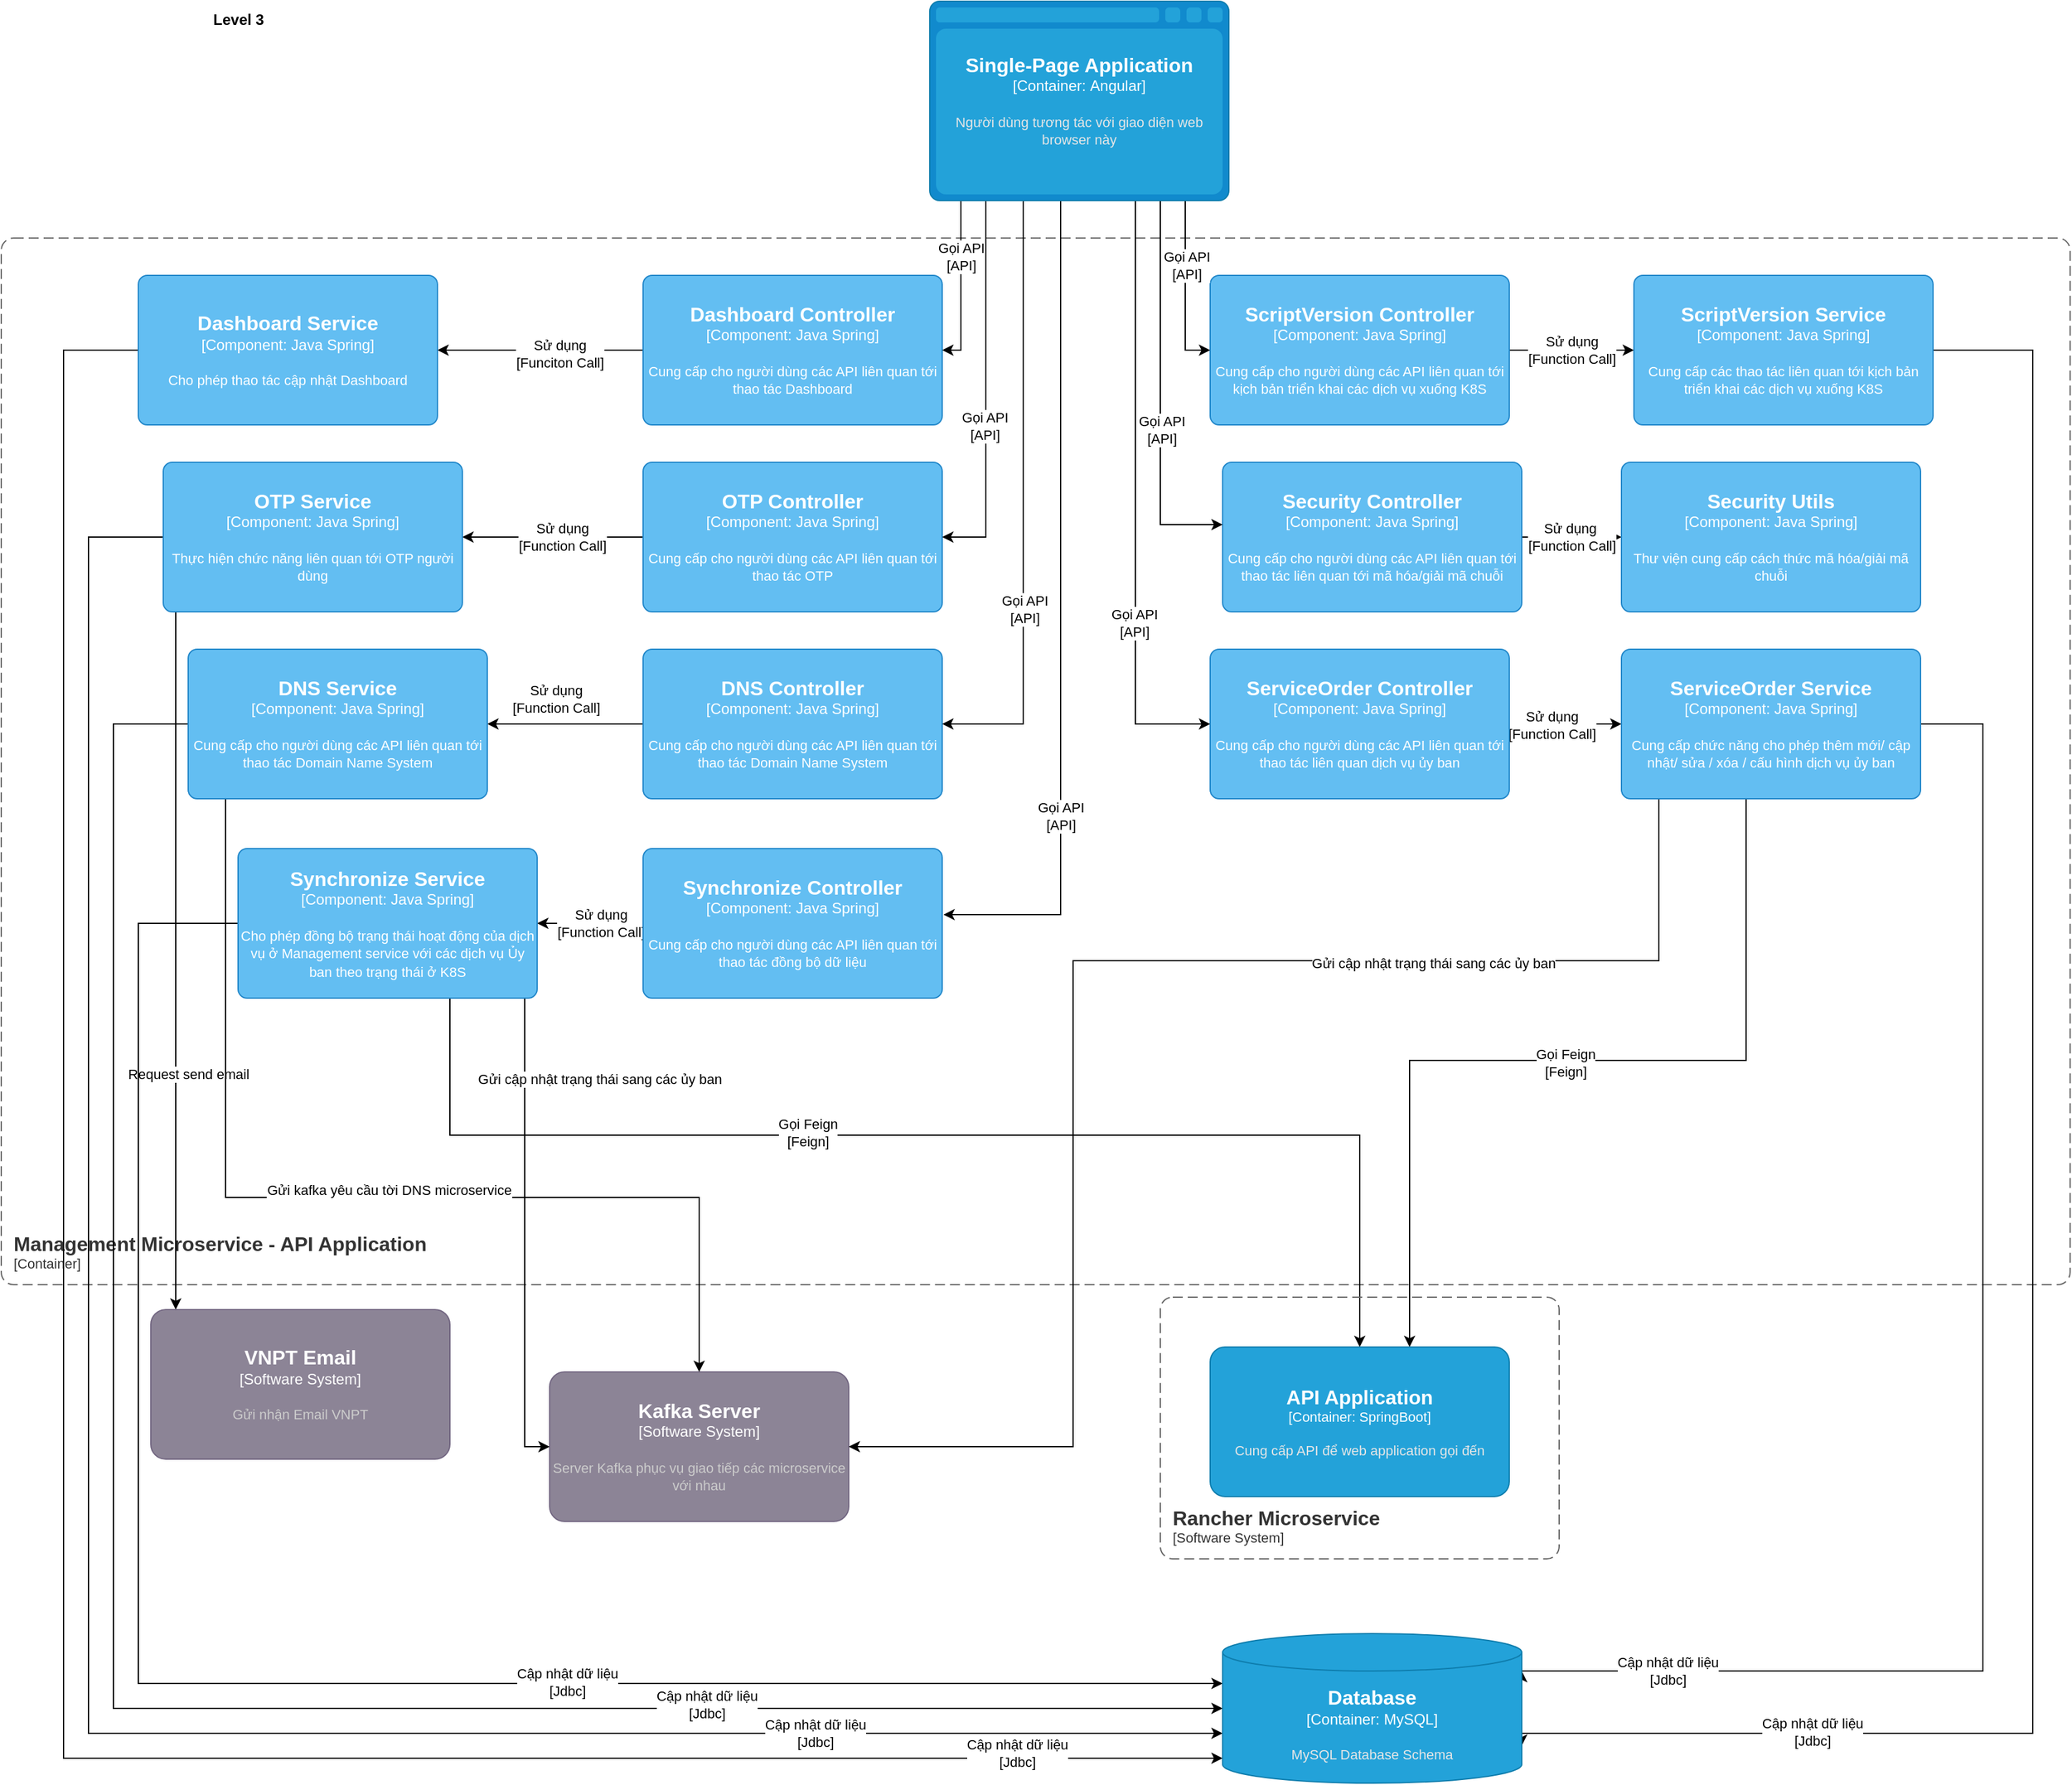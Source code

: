<mxfile version="20.8.15" type="github">
  <diagram name="Page-1" id="ppfrK4mwGM7O67zfGDvA">
    <mxGraphModel dx="2424" dy="885" grid="1" gridSize="10" guides="1" tooltips="1" connect="1" arrows="1" fold="1" page="1" pageScale="1" pageWidth="850" pageHeight="1100" math="0" shadow="0">
      <root>
        <mxCell id="0" />
        <mxCell id="1" parent="0" />
        <mxCell id="haTNTQBAVEQ-URHlbs2T-1" value="Level 3" style="text;html=1;align=center;verticalAlign=middle;resizable=0;points=[];autosize=1;strokeColor=none;fillColor=none;fontStyle=1" vertex="1" parent="1">
          <mxGeometry x="-280" y="30" width="60" height="30" as="geometry" />
        </mxCell>
        <object placeholders="1" c4Name="Management Microservice - API Application" c4Type="ContainerScopeBoundary" c4Application="Container" label="&lt;font style=&quot;font-size: 16px&quot;&gt;&lt;b&gt;&lt;div style=&quot;text-align: left&quot;&gt;%c4Name%&lt;/div&gt;&lt;/b&gt;&lt;/font&gt;&lt;div style=&quot;text-align: left&quot;&gt;[%c4Application%]&lt;/div&gt;" id="haTNTQBAVEQ-URHlbs2T-2">
          <mxCell style="rounded=1;fontSize=11;whiteSpace=wrap;html=1;dashed=1;arcSize=20;fillColor=none;strokeColor=#666666;fontColor=#333333;labelBackgroundColor=none;align=left;verticalAlign=bottom;labelBorderColor=none;spacingTop=0;spacing=10;dashPattern=8 4;metaEdit=1;rotatable=0;perimeter=rectanglePerimeter;noLabel=0;labelPadding=0;allowArrows=0;connectable=0;expand=0;recursiveResize=0;editable=1;pointerEvents=0;absoluteArcSize=1;points=[[0.25,0,0],[0.5,0,0],[0.75,0,0],[1,0.25,0],[1,0.5,0],[1,0.75,0],[0.75,1,0],[0.5,1,0],[0.25,1,0],[0,0.75,0],[0,0.5,0],[0,0.25,0]];" vertex="1" parent="1">
            <mxGeometry x="-440" y="220" width="1660" height="840" as="geometry" />
          </mxCell>
        </object>
        <mxCell id="haTNTQBAVEQ-URHlbs2T-61" style="edgeStyle=orthogonalEdgeStyle;rounded=0;orthogonalLoop=1;jettySize=auto;html=1;" edge="1" parent="1" source="haTNTQBAVEQ-URHlbs2T-3" target="haTNTQBAVEQ-URHlbs2T-60">
          <mxGeometry relative="1" as="geometry" />
        </mxCell>
        <mxCell id="haTNTQBAVEQ-URHlbs2T-62" value="Sử dụng&lt;br&gt;[Funciton Call]" style="edgeLabel;html=1;align=center;verticalAlign=middle;resizable=0;points=[];" vertex="1" connectable="0" parent="haTNTQBAVEQ-URHlbs2T-61">
          <mxGeometry x="-0.258" y="3" relative="1" as="geometry">
            <mxPoint x="-6" as="offset" />
          </mxGeometry>
        </mxCell>
        <object placeholders="1" c4Name="Dashboard Controller" c4Type="Component" c4Technology="Java Spring" c4Description="Cung cấp cho người dùng các API liên quan tới thao tác Dashboard" label="&lt;font style=&quot;font-size: 16px&quot;&gt;&lt;b&gt;%c4Name%&lt;/b&gt;&lt;/font&gt;&lt;div&gt;[%c4Type%: %c4Technology%]&lt;/div&gt;&lt;br&gt;&lt;div&gt;&lt;font style=&quot;font-size: 11px&quot;&gt;%c4Description%&lt;/font&gt;&lt;/div&gt;" id="haTNTQBAVEQ-URHlbs2T-3">
          <mxCell style="rounded=1;whiteSpace=wrap;html=1;labelBackgroundColor=none;fillColor=#63BEF2;fontColor=#ffffff;align=center;arcSize=6;strokeColor=#2086C9;metaEdit=1;resizable=0;points=[[0.25,0,0],[0.5,0,0],[0.75,0,0],[1,0.25,0],[1,0.5,0],[1,0.75,0],[0.75,1,0],[0.5,1,0],[0.25,1,0],[0,0.75,0],[0,0.5,0],[0,0.25,0]];" vertex="1" parent="1">
            <mxGeometry x="75" y="250" width="240" height="120" as="geometry" />
          </mxCell>
        </object>
        <mxCell id="haTNTQBAVEQ-URHlbs2T-21" value="" style="edgeStyle=orthogonalEdgeStyle;rounded=0;orthogonalLoop=1;jettySize=auto;html=1;" edge="1" parent="1" source="haTNTQBAVEQ-URHlbs2T-4" target="haTNTQBAVEQ-URHlbs2T-20">
          <mxGeometry relative="1" as="geometry" />
        </mxCell>
        <mxCell id="haTNTQBAVEQ-URHlbs2T-56" value="Sử dụng&lt;br&gt;[Function Call]" style="edgeLabel;html=1;align=center;verticalAlign=middle;resizable=0;points=[];" vertex="1" connectable="0" parent="haTNTQBAVEQ-URHlbs2T-21">
          <mxGeometry x="-0.187" y="-1" relative="1" as="geometry">
            <mxPoint x="-6" y="1" as="offset" />
          </mxGeometry>
        </mxCell>
        <object placeholders="1" c4Name="OTP Controller" c4Type="Component" c4Technology="Java Spring" c4Description="Cung cấp cho người dùng các API liên quan tới thao tác OTP" label="&lt;font style=&quot;font-size: 16px&quot;&gt;&lt;b&gt;%c4Name%&lt;/b&gt;&lt;/font&gt;&lt;div&gt;[%c4Type%: %c4Technology%]&lt;/div&gt;&lt;br&gt;&lt;div&gt;&lt;font style=&quot;font-size: 11px&quot;&gt;%c4Description%&lt;/font&gt;&lt;/div&gt;" id="haTNTQBAVEQ-URHlbs2T-4">
          <mxCell style="rounded=1;whiteSpace=wrap;html=1;labelBackgroundColor=none;fillColor=#63BEF2;fontColor=#ffffff;align=center;arcSize=6;strokeColor=#2086C9;metaEdit=1;resizable=0;points=[[0.25,0,0],[0.5,0,0],[0.75,0,0],[1,0.25,0],[1,0.5,0],[1,0.75,0],[0.75,1,0],[0.5,1,0],[0.25,1,0],[0,0.75,0],[0,0.5,0],[0,0.25,0]];" vertex="1" parent="1">
            <mxGeometry x="75" y="400" width="240" height="120" as="geometry" />
          </mxCell>
        </object>
        <mxCell id="haTNTQBAVEQ-URHlbs2T-27" value="" style="edgeStyle=orthogonalEdgeStyle;rounded=0;orthogonalLoop=1;jettySize=auto;html=1;" edge="1" parent="1" source="haTNTQBAVEQ-URHlbs2T-5" target="haTNTQBAVEQ-URHlbs2T-26">
          <mxGeometry relative="1" as="geometry" />
        </mxCell>
        <mxCell id="haTNTQBAVEQ-URHlbs2T-57" value="Sử dụng&lt;br style=&quot;border-color: var(--border-color);&quot;&gt;[Function Call]" style="edgeLabel;html=1;align=center;verticalAlign=middle;resizable=0;points=[];" vertex="1" connectable="0" parent="haTNTQBAVEQ-URHlbs2T-27">
          <mxGeometry x="0.123" relative="1" as="geometry">
            <mxPoint y="-20" as="offset" />
          </mxGeometry>
        </mxCell>
        <object placeholders="1" c4Name="DNS Controller" c4Type="Component" c4Technology="Java Spring" c4Description="Cung cấp cho người dùng các API liên quan tới thao tác Domain Name System" label="&lt;font style=&quot;font-size: 16px&quot;&gt;&lt;b&gt;%c4Name%&lt;/b&gt;&lt;/font&gt;&lt;div&gt;[%c4Type%: %c4Technology%]&lt;/div&gt;&lt;br&gt;&lt;div&gt;&lt;font style=&quot;font-size: 11px&quot;&gt;%c4Description%&lt;/font&gt;&lt;/div&gt;" id="haTNTQBAVEQ-URHlbs2T-5">
          <mxCell style="rounded=1;whiteSpace=wrap;html=1;labelBackgroundColor=none;fillColor=#63BEF2;fontColor=#ffffff;align=center;arcSize=6;strokeColor=#2086C9;metaEdit=1;resizable=0;points=[[0.25,0,0],[0.5,0,0],[0.75,0,0],[1,0.25,0],[1,0.5,0],[1,0.75,0],[0.75,1,0],[0.5,1,0],[0.25,1,0],[0,0.75,0],[0,0.5,0],[0,0.25,0]];" vertex="1" parent="1">
            <mxGeometry x="75" y="550" width="240" height="120" as="geometry" />
          </mxCell>
        </object>
        <mxCell id="haTNTQBAVEQ-URHlbs2T-63" value="" style="edgeStyle=orthogonalEdgeStyle;rounded=0;orthogonalLoop=1;jettySize=auto;html=1;" edge="1" parent="1" source="haTNTQBAVEQ-URHlbs2T-6" target="haTNTQBAVEQ-URHlbs2T-30">
          <mxGeometry relative="1" as="geometry" />
        </mxCell>
        <mxCell id="haTNTQBAVEQ-URHlbs2T-64" value="Sử dụng&lt;br&gt;[Function Call]" style="edgeLabel;html=1;align=center;verticalAlign=middle;resizable=0;points=[];" vertex="1" connectable="0" parent="haTNTQBAVEQ-URHlbs2T-63">
          <mxGeometry x="-0.26" y="-1" relative="1" as="geometry">
            <mxPoint x="-3" y="1" as="offset" />
          </mxGeometry>
        </mxCell>
        <object placeholders="1" c4Name="Synchronize Controller" c4Type="Component" c4Technology="Java Spring" c4Description="Cung cấp cho người dùng các API liên quan tới thao tác đồng bộ dữ liệu" label="&lt;font style=&quot;font-size: 16px&quot;&gt;&lt;b&gt;%c4Name%&lt;/b&gt;&lt;/font&gt;&lt;div&gt;[%c4Type%: %c4Technology%]&lt;/div&gt;&lt;br&gt;&lt;div&gt;&lt;font style=&quot;font-size: 11px&quot;&gt;%c4Description%&lt;/font&gt;&lt;/div&gt;" id="haTNTQBAVEQ-URHlbs2T-6">
          <mxCell style="rounded=1;whiteSpace=wrap;html=1;labelBackgroundColor=none;fillColor=#63BEF2;fontColor=#ffffff;align=center;arcSize=6;strokeColor=#2086C9;metaEdit=1;resizable=0;points=[[0.25,0,0],[0.5,0,0],[0.75,0,0],[1,0.25,0],[1,0.5,0],[1,0.75,0],[0.75,1,0],[0.5,1,0],[0.25,1,0],[0,0.75,0],[0,0.5,0],[0,0.25,0]];" vertex="1" parent="1">
            <mxGeometry x="75" y="710" width="240" height="120" as="geometry" />
          </mxCell>
        </object>
        <mxCell id="haTNTQBAVEQ-URHlbs2T-66" value="" style="edgeStyle=orthogonalEdgeStyle;rounded=0;orthogonalLoop=1;jettySize=auto;html=1;" edge="1" parent="1" source="haTNTQBAVEQ-URHlbs2T-7" target="haTNTQBAVEQ-URHlbs2T-65">
          <mxGeometry relative="1" as="geometry" />
        </mxCell>
        <mxCell id="haTNTQBAVEQ-URHlbs2T-67" value="Sử dụng&lt;br&gt;[Function Call]" style="edgeLabel;html=1;align=center;verticalAlign=middle;resizable=0;points=[];" vertex="1" connectable="0" parent="haTNTQBAVEQ-URHlbs2T-66">
          <mxGeometry x="-0.325" y="3" relative="1" as="geometry">
            <mxPoint x="16" y="3" as="offset" />
          </mxGeometry>
        </mxCell>
        <object placeholders="1" c4Name="ScriptVersion Controller" c4Type="Component" c4Technology="Java Spring" c4Description="Cung cấp cho người dùng các API liên quan tới kịch bản triển khai các dịch vụ xuống K8S" label="&lt;font style=&quot;font-size: 16px&quot;&gt;&lt;b&gt;%c4Name%&lt;/b&gt;&lt;/font&gt;&lt;div&gt;[%c4Type%: %c4Technology%]&lt;/div&gt;&lt;br&gt;&lt;div&gt;&lt;font style=&quot;font-size: 11px&quot;&gt;%c4Description%&lt;/font&gt;&lt;/div&gt;" id="haTNTQBAVEQ-URHlbs2T-7">
          <mxCell style="rounded=1;whiteSpace=wrap;html=1;labelBackgroundColor=none;fillColor=#63BEF2;fontColor=#ffffff;align=center;arcSize=6;strokeColor=#2086C9;metaEdit=1;resizable=0;points=[[0.25,0,0],[0.5,0,0],[0.75,0,0],[1,0.25,0],[1,0.5,0],[1,0.75,0],[0.75,1,0],[0.5,1,0],[0.25,1,0],[0,0.75,0],[0,0.5,0],[0,0.25,0]];" vertex="1" parent="1">
            <mxGeometry x="530" y="250" width="240" height="120" as="geometry" />
          </mxCell>
        </object>
        <mxCell id="haTNTQBAVEQ-URHlbs2T-69" value="" style="edgeStyle=orthogonalEdgeStyle;rounded=0;orthogonalLoop=1;jettySize=auto;html=1;" edge="1" parent="1" source="haTNTQBAVEQ-URHlbs2T-8" target="haTNTQBAVEQ-URHlbs2T-68">
          <mxGeometry relative="1" as="geometry" />
        </mxCell>
        <mxCell id="haTNTQBAVEQ-URHlbs2T-70" value="Sử dụng&amp;nbsp;&lt;br&gt;[Function Call]" style="edgeLabel;html=1;align=center;verticalAlign=middle;resizable=0;points=[];" vertex="1" connectable="0" parent="haTNTQBAVEQ-URHlbs2T-69">
          <mxGeometry x="0.178" y="1" relative="1" as="geometry">
            <mxPoint x="-7" y="1" as="offset" />
          </mxGeometry>
        </mxCell>
        <object placeholders="1" c4Name="Security Controller" c4Type="Component" c4Technology="Java Spring" c4Description="Cung cấp cho người dùng các API liên quan tới thao tác liên quan tới mã hóa/giải mã chuỗi" label="&lt;font style=&quot;font-size: 16px&quot;&gt;&lt;b&gt;%c4Name%&lt;/b&gt;&lt;/font&gt;&lt;div&gt;[%c4Type%: %c4Technology%]&lt;/div&gt;&lt;br&gt;&lt;div&gt;&lt;font style=&quot;font-size: 11px&quot;&gt;%c4Description%&lt;/font&gt;&lt;/div&gt;" id="haTNTQBAVEQ-URHlbs2T-8">
          <mxCell style="rounded=1;whiteSpace=wrap;html=1;labelBackgroundColor=none;fillColor=#63BEF2;fontColor=#ffffff;align=center;arcSize=6;strokeColor=#2086C9;metaEdit=1;resizable=0;points=[[0.25,0,0],[0.5,0,0],[0.75,0,0],[1,0.25,0],[1,0.5,0],[1,0.75,0],[0.75,1,0],[0.5,1,0],[0.25,1,0],[0,0.75,0],[0,0.5,0],[0,0.25,0]];" vertex="1" parent="1">
            <mxGeometry x="540" y="400" width="240" height="120" as="geometry" />
          </mxCell>
        </object>
        <mxCell id="haTNTQBAVEQ-URHlbs2T-38" value="" style="edgeStyle=orthogonalEdgeStyle;rounded=0;orthogonalLoop=1;jettySize=auto;html=1;" edge="1" parent="1" source="haTNTQBAVEQ-URHlbs2T-9" target="haTNTQBAVEQ-URHlbs2T-37">
          <mxGeometry relative="1" as="geometry" />
        </mxCell>
        <mxCell id="haTNTQBAVEQ-URHlbs2T-59" value="Sử dụng&lt;br style=&quot;border-color: var(--border-color);&quot;&gt;[Function Call]" style="edgeLabel;html=1;align=center;verticalAlign=middle;resizable=0;points=[];" vertex="1" connectable="0" parent="haTNTQBAVEQ-URHlbs2T-38">
          <mxGeometry x="-0.25" y="-1" relative="1" as="geometry">
            <mxPoint as="offset" />
          </mxGeometry>
        </mxCell>
        <object placeholders="1" c4Name="ServiceOrder Controller" c4Type="Component" c4Technology="Java Spring" c4Description="Cung cấp cho người dùng các API liên quan tới thao tác liên quan dịch vụ ủy ban" label="&lt;font style=&quot;font-size: 16px&quot;&gt;&lt;b&gt;%c4Name%&lt;/b&gt;&lt;/font&gt;&lt;div&gt;[%c4Type%: %c4Technology%]&lt;/div&gt;&lt;br&gt;&lt;div&gt;&lt;font style=&quot;font-size: 11px&quot;&gt;%c4Description%&lt;/font&gt;&lt;/div&gt;" id="haTNTQBAVEQ-URHlbs2T-9">
          <mxCell style="rounded=1;whiteSpace=wrap;html=1;labelBackgroundColor=none;fillColor=#63BEF2;fontColor=#ffffff;align=center;arcSize=6;strokeColor=#2086C9;metaEdit=1;resizable=0;points=[[0.25,0,0],[0.5,0,0],[0.75,0,0],[1,0.25,0],[1,0.5,0],[1,0.75,0],[0.75,1,0],[0.5,1,0],[0.25,1,0],[0,0.75,0],[0,0.5,0],[0,0.25,0]];" vertex="1" parent="1">
            <mxGeometry x="530" y="550" width="240" height="120" as="geometry" />
          </mxCell>
        </object>
        <mxCell id="haTNTQBAVEQ-URHlbs2T-12" style="edgeStyle=orthogonalEdgeStyle;rounded=0;orthogonalLoop=1;jettySize=auto;html=1;" edge="1" parent="1" source="haTNTQBAVEQ-URHlbs2T-11" target="haTNTQBAVEQ-URHlbs2T-3">
          <mxGeometry relative="1" as="geometry">
            <Array as="points">
              <mxPoint x="330" y="310" />
            </Array>
          </mxGeometry>
        </mxCell>
        <mxCell id="haTNTQBAVEQ-URHlbs2T-49" value="Gọi API&lt;br&gt;[API]" style="edgeLabel;html=1;align=center;verticalAlign=middle;resizable=0;points=[];" vertex="1" connectable="0" parent="haTNTQBAVEQ-URHlbs2T-12">
          <mxGeometry x="-0.337" relative="1" as="geometry">
            <mxPoint as="offset" />
          </mxGeometry>
        </mxCell>
        <mxCell id="haTNTQBAVEQ-URHlbs2T-13" style="edgeStyle=orthogonalEdgeStyle;rounded=0;orthogonalLoop=1;jettySize=auto;html=1;entryX=1;entryY=0.5;entryDx=0;entryDy=0;entryPerimeter=0;" edge="1" parent="1" source="haTNTQBAVEQ-URHlbs2T-11" target="haTNTQBAVEQ-URHlbs2T-4">
          <mxGeometry relative="1" as="geometry">
            <Array as="points">
              <mxPoint x="350" y="460" />
            </Array>
          </mxGeometry>
        </mxCell>
        <mxCell id="haTNTQBAVEQ-URHlbs2T-50" value="Gọi API&lt;br style=&quot;border-color: var(--border-color);&quot;&gt;[API]" style="edgeLabel;html=1;align=center;verticalAlign=middle;resizable=0;points=[];" vertex="1" connectable="0" parent="haTNTQBAVEQ-URHlbs2T-13">
          <mxGeometry x="0.188" y="-1" relative="1" as="geometry">
            <mxPoint as="offset" />
          </mxGeometry>
        </mxCell>
        <mxCell id="haTNTQBAVEQ-URHlbs2T-14" style="edgeStyle=orthogonalEdgeStyle;rounded=0;orthogonalLoop=1;jettySize=auto;html=1;entryX=1;entryY=0.5;entryDx=0;entryDy=0;entryPerimeter=0;" edge="1" parent="1" source="haTNTQBAVEQ-URHlbs2T-11" target="haTNTQBAVEQ-URHlbs2T-5">
          <mxGeometry relative="1" as="geometry">
            <Array as="points">
              <mxPoint x="380" y="610" />
            </Array>
          </mxGeometry>
        </mxCell>
        <mxCell id="haTNTQBAVEQ-URHlbs2T-51" value="Gọi API&lt;br style=&quot;border-color: var(--border-color);&quot;&gt;[API]" style="edgeLabel;html=1;align=center;verticalAlign=middle;resizable=0;points=[];" vertex="1" connectable="0" parent="haTNTQBAVEQ-URHlbs2T-14">
          <mxGeometry x="0.352" y="1" relative="1" as="geometry">
            <mxPoint as="offset" />
          </mxGeometry>
        </mxCell>
        <mxCell id="haTNTQBAVEQ-URHlbs2T-15" style="edgeStyle=orthogonalEdgeStyle;rounded=0;orthogonalLoop=1;jettySize=auto;html=1;entryX=1.004;entryY=0.442;entryDx=0;entryDy=0;entryPerimeter=0;" edge="1" parent="1" source="haTNTQBAVEQ-URHlbs2T-11" target="haTNTQBAVEQ-URHlbs2T-6">
          <mxGeometry relative="1" as="geometry">
            <Array as="points">
              <mxPoint x="410" y="763" />
            </Array>
          </mxGeometry>
        </mxCell>
        <mxCell id="haTNTQBAVEQ-URHlbs2T-52" value="Gọi API&lt;br style=&quot;border-color: var(--border-color);&quot;&gt;[API]" style="edgeLabel;html=1;align=center;verticalAlign=middle;resizable=0;points=[];" vertex="1" connectable="0" parent="haTNTQBAVEQ-URHlbs2T-15">
          <mxGeometry x="0.479" relative="1" as="geometry">
            <mxPoint as="offset" />
          </mxGeometry>
        </mxCell>
        <mxCell id="haTNTQBAVEQ-URHlbs2T-16" style="edgeStyle=orthogonalEdgeStyle;rounded=0;orthogonalLoop=1;jettySize=auto;html=1;" edge="1" parent="1" source="haTNTQBAVEQ-URHlbs2T-11" target="haTNTQBAVEQ-URHlbs2T-7">
          <mxGeometry relative="1" as="geometry">
            <Array as="points">
              <mxPoint x="510" y="310" />
            </Array>
          </mxGeometry>
        </mxCell>
        <mxCell id="haTNTQBAVEQ-URHlbs2T-55" value="Gọi API&lt;br style=&quot;border-color: var(--border-color);&quot;&gt;[API]" style="edgeLabel;html=1;align=center;verticalAlign=middle;resizable=0;points=[];" vertex="1" connectable="0" parent="haTNTQBAVEQ-URHlbs2T-16">
          <mxGeometry x="-0.256" y="1" relative="1" as="geometry">
            <mxPoint as="offset" />
          </mxGeometry>
        </mxCell>
        <mxCell id="haTNTQBAVEQ-URHlbs2T-17" style="edgeStyle=orthogonalEdgeStyle;rounded=0;orthogonalLoop=1;jettySize=auto;html=1;" edge="1" parent="1" source="haTNTQBAVEQ-URHlbs2T-11" target="haTNTQBAVEQ-URHlbs2T-8">
          <mxGeometry relative="1" as="geometry">
            <Array as="points">
              <mxPoint x="490" y="450" />
            </Array>
          </mxGeometry>
        </mxCell>
        <mxCell id="haTNTQBAVEQ-URHlbs2T-54" value="Gọi API&lt;br style=&quot;border-color: var(--border-color);&quot;&gt;[API]" style="edgeLabel;html=1;align=center;verticalAlign=middle;resizable=0;points=[];" vertex="1" connectable="0" parent="haTNTQBAVEQ-URHlbs2T-17">
          <mxGeometry x="0.188" y="1" relative="1" as="geometry">
            <mxPoint as="offset" />
          </mxGeometry>
        </mxCell>
        <mxCell id="haTNTQBAVEQ-URHlbs2T-18" style="edgeStyle=orthogonalEdgeStyle;rounded=0;orthogonalLoop=1;jettySize=auto;html=1;entryX=0;entryY=0.5;entryDx=0;entryDy=0;entryPerimeter=0;" edge="1" parent="1" source="haTNTQBAVEQ-URHlbs2T-11" target="haTNTQBAVEQ-URHlbs2T-9">
          <mxGeometry relative="1" as="geometry">
            <Array as="points">
              <mxPoint x="470" y="610" />
            </Array>
          </mxGeometry>
        </mxCell>
        <mxCell id="haTNTQBAVEQ-URHlbs2T-53" value="Gọi API&lt;br style=&quot;border-color: var(--border-color);&quot;&gt;[API]" style="edgeLabel;html=1;align=center;verticalAlign=middle;resizable=0;points=[];" vertex="1" connectable="0" parent="haTNTQBAVEQ-URHlbs2T-18">
          <mxGeometry x="0.413" y="-1" relative="1" as="geometry">
            <mxPoint as="offset" />
          </mxGeometry>
        </mxCell>
        <object placeholders="1" c4Type="Single-Page Application" c4Container="Container" c4Technology="Angular" c4Description="Người dùng tương tác với giao diện web browser này" label="&lt;font style=&quot;font-size: 16px&quot;&gt;&lt;b&gt;%c4Type%&lt;/b&gt;&lt;/font&gt;&lt;div&gt;[%c4Container%:&amp;nbsp;%c4Technology%]&lt;/div&gt;&lt;br&gt;&lt;div&gt;&lt;font style=&quot;font-size: 11px&quot;&gt;&lt;font color=&quot;#E6E6E6&quot;&gt;%c4Description%&lt;/font&gt;&lt;/div&gt;" id="haTNTQBAVEQ-URHlbs2T-11">
          <mxCell style="shape=mxgraph.c4.webBrowserContainer2;whiteSpace=wrap;html=1;boundedLbl=1;rounded=0;labelBackgroundColor=none;strokeColor=#118ACD;fillColor=#23A2D9;strokeColor=#118ACD;strokeColor2=#0E7DAD;fontSize=12;fontColor=#ffffff;align=center;metaEdit=1;points=[[0.5,0,0],[1,0.25,0],[1,0.5,0],[1,0.75,0],[0.5,1,0],[0,0.75,0],[0,0.5,0],[0,0.25,0]];resizable=0;" vertex="1" parent="1">
            <mxGeometry x="305" y="30" width="240" height="160" as="geometry" />
          </mxCell>
        </object>
        <mxCell id="haTNTQBAVEQ-URHlbs2T-23" style="edgeStyle=orthogonalEdgeStyle;rounded=0;orthogonalLoop=1;jettySize=auto;html=1;" edge="1" parent="1" source="haTNTQBAVEQ-URHlbs2T-20" target="haTNTQBAVEQ-URHlbs2T-22">
          <mxGeometry relative="1" as="geometry">
            <Array as="points">
              <mxPoint x="-300" y="890" />
              <mxPoint x="-300" y="890" />
            </Array>
          </mxGeometry>
        </mxCell>
        <mxCell id="haTNTQBAVEQ-URHlbs2T-24" value="Request send email" style="edgeLabel;html=1;align=center;verticalAlign=middle;resizable=0;points=[];" vertex="1" connectable="0" parent="haTNTQBAVEQ-URHlbs2T-23">
          <mxGeometry x="-0.091" relative="1" as="geometry">
            <mxPoint x="10" y="116" as="offset" />
          </mxGeometry>
        </mxCell>
        <mxCell id="haTNTQBAVEQ-URHlbs2T-73" style="edgeStyle=orthogonalEdgeStyle;rounded=0;orthogonalLoop=1;jettySize=auto;html=1;" edge="1" parent="1" source="haTNTQBAVEQ-URHlbs2T-20" target="haTNTQBAVEQ-URHlbs2T-71">
          <mxGeometry relative="1" as="geometry">
            <Array as="points">
              <mxPoint x="-370" y="460" />
              <mxPoint x="-370" y="1420" />
            </Array>
          </mxGeometry>
        </mxCell>
        <mxCell id="haTNTQBAVEQ-URHlbs2T-80" value="Cập nhật dữ liệu&lt;br style=&quot;border-color: var(--border-color);&quot;&gt;[Jdbc]" style="edgeLabel;html=1;align=center;verticalAlign=middle;resizable=0;points=[];" vertex="1" connectable="0" parent="haTNTQBAVEQ-URHlbs2T-73">
          <mxGeometry x="0.661" relative="1" as="geometry">
            <mxPoint as="offset" />
          </mxGeometry>
        </mxCell>
        <object placeholders="1" c4Name="OTP Service" c4Type="Component" c4Technology="Java Spring" c4Description="Thực hiện chức năng liên quan tới OTP người dùng" label="&lt;font style=&quot;font-size: 16px&quot;&gt;&lt;b&gt;%c4Name%&lt;/b&gt;&lt;/font&gt;&lt;div&gt;[%c4Type%: %c4Technology%]&lt;/div&gt;&lt;br&gt;&lt;div&gt;&lt;font style=&quot;font-size: 11px&quot;&gt;%c4Description%&lt;/font&gt;&lt;/div&gt;" id="haTNTQBAVEQ-URHlbs2T-20">
          <mxCell style="rounded=1;whiteSpace=wrap;html=1;labelBackgroundColor=none;fillColor=#63BEF2;fontColor=#ffffff;align=center;arcSize=6;strokeColor=#2086C9;metaEdit=1;resizable=0;points=[[0.25,0,0],[0.5,0,0],[0.75,0,0],[1,0.25,0],[1,0.5,0],[1,0.75,0],[0.75,1,0],[0.5,1,0],[0.25,1,0],[0,0.75,0],[0,0.5,0],[0,0.25,0]];" vertex="1" parent="1">
            <mxGeometry x="-310" y="400" width="240" height="120" as="geometry" />
          </mxCell>
        </object>
        <object placeholders="1" c4Name="VNPT Email" c4Type="Software System" c4Description="Gửi nhận Email VNPT" label="&lt;font style=&quot;font-size: 16px&quot;&gt;&lt;b&gt;%c4Name%&lt;/b&gt;&lt;/font&gt;&lt;div&gt;[%c4Type%]&lt;/div&gt;&lt;br&gt;&lt;div&gt;&lt;font style=&quot;font-size: 11px&quot;&gt;&lt;font color=&quot;#cccccc&quot;&gt;%c4Description%&lt;/font&gt;&lt;/div&gt;" id="haTNTQBAVEQ-URHlbs2T-22">
          <mxCell style="rounded=1;whiteSpace=wrap;html=1;labelBackgroundColor=none;fillColor=#8C8496;fontColor=#ffffff;align=center;arcSize=10;strokeColor=#736782;metaEdit=1;resizable=0;points=[[0.25,0,0],[0.5,0,0],[0.75,0,0],[1,0.25,0],[1,0.5,0],[1,0.75,0],[0.75,1,0],[0.5,1,0],[0.25,1,0],[0,0.75,0],[0,0.5,0],[0,0.25,0]];" vertex="1" parent="1">
            <mxGeometry x="-320" y="1080" width="240" height="120" as="geometry" />
          </mxCell>
        </object>
        <object placeholders="1" c4Name="Kafka Server" c4Type="Software System" c4Description="Server Kafka phục vụ giao tiếp các microservice với nhau" label="&lt;font style=&quot;font-size: 16px&quot;&gt;&lt;b&gt;%c4Name%&lt;/b&gt;&lt;/font&gt;&lt;div&gt;[%c4Type%]&lt;/div&gt;&lt;br&gt;&lt;div&gt;&lt;font style=&quot;font-size: 11px&quot;&gt;&lt;font color=&quot;#cccccc&quot;&gt;%c4Description%&lt;/font&gt;&lt;/div&gt;" id="haTNTQBAVEQ-URHlbs2T-25">
          <mxCell style="rounded=1;whiteSpace=wrap;html=1;labelBackgroundColor=none;fillColor=#8C8496;fontColor=#ffffff;align=center;arcSize=10;strokeColor=#736782;metaEdit=1;resizable=0;points=[[0.25,0,0],[0.5,0,0],[0.75,0,0],[1,0.25,0],[1,0.5,0],[1,0.75,0],[0.75,1,0],[0.5,1,0],[0.25,1,0],[0,0.75,0],[0,0.5,0],[0,0.25,0]];" vertex="1" parent="1">
            <mxGeometry y="1130" width="240" height="120" as="geometry" />
          </mxCell>
        </object>
        <mxCell id="haTNTQBAVEQ-URHlbs2T-28" style="edgeStyle=orthogonalEdgeStyle;rounded=0;orthogonalLoop=1;jettySize=auto;html=1;" edge="1" parent="1" source="haTNTQBAVEQ-URHlbs2T-26" target="haTNTQBAVEQ-URHlbs2T-25">
          <mxGeometry relative="1" as="geometry">
            <Array as="points">
              <mxPoint x="-260" y="990" />
              <mxPoint x="120" y="990" />
            </Array>
          </mxGeometry>
        </mxCell>
        <mxCell id="haTNTQBAVEQ-URHlbs2T-29" value="Gửi kafka yêu cầu tời DNS microservice" style="edgeLabel;html=1;align=center;verticalAlign=middle;resizable=0;points=[];" vertex="1" connectable="0" parent="haTNTQBAVEQ-URHlbs2T-28">
          <mxGeometry x="-0.196" y="1" relative="1" as="geometry">
            <mxPoint x="113" y="-5" as="offset" />
          </mxGeometry>
        </mxCell>
        <mxCell id="haTNTQBAVEQ-URHlbs2T-74" style="edgeStyle=orthogonalEdgeStyle;rounded=0;orthogonalLoop=1;jettySize=auto;html=1;" edge="1" parent="1" source="haTNTQBAVEQ-URHlbs2T-26" target="haTNTQBAVEQ-URHlbs2T-71">
          <mxGeometry relative="1" as="geometry">
            <Array as="points">
              <mxPoint x="-350" y="610" />
              <mxPoint x="-350" y="1400" />
            </Array>
          </mxGeometry>
        </mxCell>
        <mxCell id="haTNTQBAVEQ-URHlbs2T-79" value="Cập nhật dữ liệu&lt;br style=&quot;border-color: var(--border-color);&quot;&gt;[Jdbc]" style="edgeLabel;html=1;align=center;verticalAlign=middle;resizable=0;points=[];" vertex="1" connectable="0" parent="haTNTQBAVEQ-URHlbs2T-74">
          <mxGeometry x="0.524" y="3" relative="1" as="geometry">
            <mxPoint as="offset" />
          </mxGeometry>
        </mxCell>
        <object placeholders="1" c4Name="DNS Service" c4Type="Component" c4Technology="Java Spring" c4Description="Cung cấp cho người dùng các API liên quan tới thao tác Domain Name System" label="&lt;font style=&quot;font-size: 16px&quot;&gt;&lt;b&gt;%c4Name%&lt;/b&gt;&lt;/font&gt;&lt;div&gt;[%c4Type%: %c4Technology%]&lt;/div&gt;&lt;br&gt;&lt;div&gt;&lt;font style=&quot;font-size: 11px&quot;&gt;%c4Description%&lt;/font&gt;&lt;/div&gt;" id="haTNTQBAVEQ-URHlbs2T-26">
          <mxCell style="rounded=1;whiteSpace=wrap;html=1;labelBackgroundColor=none;fillColor=#63BEF2;fontColor=#ffffff;align=center;arcSize=6;strokeColor=#2086C9;metaEdit=1;resizable=0;points=[[0.25,0,0],[0.5,0,0],[0.75,0,0],[1,0.25,0],[1,0.5,0],[1,0.75,0],[0.75,1,0],[0.5,1,0],[0.25,1,0],[0,0.75,0],[0,0.5,0],[0,0.25,0]];" vertex="1" parent="1">
            <mxGeometry x="-290" y="550" width="240" height="120" as="geometry" />
          </mxCell>
        </object>
        <mxCell id="haTNTQBAVEQ-URHlbs2T-35" style="edgeStyle=orthogonalEdgeStyle;rounded=0;orthogonalLoop=1;jettySize=auto;html=1;" edge="1" parent="1" source="haTNTQBAVEQ-URHlbs2T-30" target="haTNTQBAVEQ-URHlbs2T-25">
          <mxGeometry relative="1" as="geometry">
            <Array as="points">
              <mxPoint x="-20" y="1190" />
            </Array>
          </mxGeometry>
        </mxCell>
        <mxCell id="haTNTQBAVEQ-URHlbs2T-36" value="Gửi cập nhật trạng thái sang các ủy ban" style="edgeLabel;html=1;align=center;verticalAlign=middle;resizable=0;points=[];" vertex="1" connectable="0" parent="haTNTQBAVEQ-URHlbs2T-35">
          <mxGeometry x="-0.398" y="2" relative="1" as="geometry">
            <mxPoint x="58" y="-50" as="offset" />
          </mxGeometry>
        </mxCell>
        <mxCell id="haTNTQBAVEQ-URHlbs2T-43" style="edgeStyle=orthogonalEdgeStyle;rounded=0;orthogonalLoop=1;jettySize=auto;html=1;" edge="1" parent="1" source="haTNTQBAVEQ-URHlbs2T-30" target="haTNTQBAVEQ-URHlbs2T-41">
          <mxGeometry relative="1" as="geometry">
            <Array as="points">
              <mxPoint x="-80" y="940" />
              <mxPoint x="650" y="940" />
            </Array>
          </mxGeometry>
        </mxCell>
        <mxCell id="haTNTQBAVEQ-URHlbs2T-44" value="Gọi Feign&lt;br&gt;[Feign]" style="edgeLabel;html=1;align=center;verticalAlign=middle;resizable=0;points=[];" vertex="1" connectable="0" parent="haTNTQBAVEQ-URHlbs2T-43">
          <mxGeometry x="-0.214" y="2" relative="1" as="geometry">
            <mxPoint as="offset" />
          </mxGeometry>
        </mxCell>
        <mxCell id="haTNTQBAVEQ-URHlbs2T-75" style="edgeStyle=orthogonalEdgeStyle;rounded=0;orthogonalLoop=1;jettySize=auto;html=1;" edge="1" parent="1" source="haTNTQBAVEQ-URHlbs2T-30" target="haTNTQBAVEQ-URHlbs2T-71">
          <mxGeometry relative="1" as="geometry">
            <Array as="points">
              <mxPoint x="-330" y="770" />
              <mxPoint x="-330" y="1380" />
            </Array>
          </mxGeometry>
        </mxCell>
        <mxCell id="haTNTQBAVEQ-URHlbs2T-78" value="Cập nhật dữ liệu&lt;br&gt;[Jdbc]" style="edgeLabel;html=1;align=center;verticalAlign=middle;resizable=0;points=[];" vertex="1" connectable="0" parent="haTNTQBAVEQ-URHlbs2T-75">
          <mxGeometry x="0.325" y="1" relative="1" as="geometry">
            <mxPoint as="offset" />
          </mxGeometry>
        </mxCell>
        <object placeholders="1" c4Name="Synchronize Service" c4Type="Component" c4Technology="Java Spring" c4Description="Cho phép đồng bộ trạng thái hoạt động của dịch vụ ở Management service với các dịch vụ Ủy ban theo trạng thái ở K8S" label="&lt;font style=&quot;font-size: 16px&quot;&gt;&lt;b&gt;%c4Name%&lt;/b&gt;&lt;/font&gt;&lt;div&gt;[%c4Type%: %c4Technology%]&lt;/div&gt;&lt;br&gt;&lt;div&gt;&lt;font style=&quot;font-size: 11px&quot;&gt;%c4Description%&lt;/font&gt;&lt;/div&gt;" id="haTNTQBAVEQ-URHlbs2T-30">
          <mxCell style="rounded=1;whiteSpace=wrap;html=1;labelBackgroundColor=none;fillColor=#63BEF2;fontColor=#ffffff;align=center;arcSize=6;strokeColor=#2086C9;metaEdit=1;resizable=0;points=[[0.25,0,0],[0.5,0,0],[0.75,0,0],[1,0.25,0],[1,0.5,0],[1,0.75,0],[0.75,1,0],[0.5,1,0],[0.25,1,0],[0,0.75,0],[0,0.5,0],[0,0.25,0]];" vertex="1" parent="1">
            <mxGeometry x="-250" y="710" width="240" height="120" as="geometry" />
          </mxCell>
        </object>
        <mxCell id="haTNTQBAVEQ-URHlbs2T-45" style="edgeStyle=orthogonalEdgeStyle;rounded=0;orthogonalLoop=1;jettySize=auto;html=1;" edge="1" parent="1" source="haTNTQBAVEQ-URHlbs2T-37" target="haTNTQBAVEQ-URHlbs2T-41">
          <mxGeometry relative="1" as="geometry">
            <Array as="points">
              <mxPoint x="960" y="880" />
              <mxPoint x="690" y="880" />
            </Array>
          </mxGeometry>
        </mxCell>
        <mxCell id="haTNTQBAVEQ-URHlbs2T-46" value="Gọi Feign&lt;br&gt;[Feign]" style="edgeLabel;html=1;align=center;verticalAlign=middle;resizable=0;points=[];" vertex="1" connectable="0" parent="haTNTQBAVEQ-URHlbs2T-45">
          <mxGeometry x="0.001" y="2" relative="1" as="geometry">
            <mxPoint as="offset" />
          </mxGeometry>
        </mxCell>
        <mxCell id="haTNTQBAVEQ-URHlbs2T-47" style="edgeStyle=orthogonalEdgeStyle;rounded=0;orthogonalLoop=1;jettySize=auto;html=1;" edge="1" parent="1" source="haTNTQBAVEQ-URHlbs2T-37" target="haTNTQBAVEQ-URHlbs2T-25">
          <mxGeometry relative="1" as="geometry">
            <Array as="points">
              <mxPoint x="890" y="800" />
              <mxPoint x="420" y="800" />
              <mxPoint x="420" y="1190" />
            </Array>
          </mxGeometry>
        </mxCell>
        <mxCell id="haTNTQBAVEQ-URHlbs2T-48" value="Gửi cập nhật trạng thái sang các ủy ban" style="edgeLabel;html=1;align=center;verticalAlign=middle;resizable=0;points=[];" vertex="1" connectable="0" parent="haTNTQBAVEQ-URHlbs2T-47">
          <mxGeometry x="-0.468" y="2" relative="1" as="geometry">
            <mxPoint as="offset" />
          </mxGeometry>
        </mxCell>
        <mxCell id="haTNTQBAVEQ-URHlbs2T-77" style="edgeStyle=orthogonalEdgeStyle;rounded=0;orthogonalLoop=1;jettySize=auto;html=1;entryX=1;entryY=0.75;entryDx=0;entryDy=0;entryPerimeter=0;" edge="1" parent="1" source="haTNTQBAVEQ-URHlbs2T-37" target="haTNTQBAVEQ-URHlbs2T-71">
          <mxGeometry relative="1" as="geometry">
            <Array as="points">
              <mxPoint x="1150" y="610" />
              <mxPoint x="1150" y="1370" />
              <mxPoint x="780" y="1370" />
            </Array>
          </mxGeometry>
        </mxCell>
        <mxCell id="haTNTQBAVEQ-URHlbs2T-82" value="Cập nhật dữ liệu&lt;br style=&quot;border-color: var(--border-color);&quot;&gt;[Jdbc]" style="edgeLabel;html=1;align=center;verticalAlign=middle;resizable=0;points=[];" vertex="1" connectable="0" parent="haTNTQBAVEQ-URHlbs2T-77">
          <mxGeometry x="0.715" relative="1" as="geometry">
            <mxPoint as="offset" />
          </mxGeometry>
        </mxCell>
        <object placeholders="1" c4Name="ServiceOrder Service" c4Type="Component" c4Technology="Java Spring" c4Description="Cung cấp chức năng cho phép thêm mới/ cập nhật/ sửa / xóa / cấu hình dịch vụ ủy ban" label="&lt;font style=&quot;font-size: 16px&quot;&gt;&lt;b&gt;%c4Name%&lt;/b&gt;&lt;/font&gt;&lt;div&gt;[%c4Type%: %c4Technology%]&lt;/div&gt;&lt;br&gt;&lt;div&gt;&lt;font style=&quot;font-size: 11px&quot;&gt;%c4Description%&lt;/font&gt;&lt;/div&gt;" id="haTNTQBAVEQ-URHlbs2T-37">
          <mxCell style="rounded=1;whiteSpace=wrap;html=1;labelBackgroundColor=none;fillColor=#63BEF2;fontColor=#ffffff;align=center;arcSize=6;strokeColor=#2086C9;metaEdit=1;resizable=0;points=[[0.25,0,0],[0.5,0,0],[0.75,0,0],[1,0.25,0],[1,0.5,0],[1,0.75,0],[0.75,1,0],[0.5,1,0],[0.25,1,0],[0,0.75,0],[0,0.5,0],[0,0.25,0]];" vertex="1" parent="1">
            <mxGeometry x="860" y="550" width="240" height="120" as="geometry" />
          </mxCell>
        </object>
        <object placeholders="1" c4Name="API Application" c4Type="Container" c4Technology="SpringBoot" c4Description="Cung cấp API để web application gọi đến " label="&lt;font style=&quot;font-size: 16px&quot;&gt;&lt;b&gt;%c4Name%&lt;/b&gt;&lt;/font&gt;&lt;div&gt;[%c4Type%: %c4Technology%]&lt;/div&gt;&lt;br&gt;&lt;div&gt;&lt;font style=&quot;font-size: 11px&quot;&gt;&lt;font color=&quot;#E6E6E6&quot;&gt;%c4Description%&lt;/font&gt;&lt;/div&gt;" id="haTNTQBAVEQ-URHlbs2T-41">
          <mxCell style="rounded=1;whiteSpace=wrap;html=1;fontSize=11;labelBackgroundColor=none;fillColor=#23A2D9;fontColor=#ffffff;align=center;arcSize=10;strokeColor=#0E7DAD;metaEdit=1;resizable=0;points=[[0.25,0,0],[0.5,0,0],[0.75,0,0],[1,0.25,0],[1,0.5,0],[1,0.75,0],[0.75,1,0],[0.5,1,0],[0.25,1,0],[0,0.75,0],[0,0.5,0],[0,0.25,0]];" vertex="1" parent="1">
            <mxGeometry x="530" y="1110" width="240" height="120" as="geometry" />
          </mxCell>
        </object>
        <object placeholders="1" c4Name="Rancher Microservice" c4Type="SystemScopeBoundary" c4Application="Software System" label="&lt;font style=&quot;font-size: 16px&quot;&gt;&lt;b&gt;&lt;div style=&quot;text-align: left&quot;&gt;%c4Name%&lt;/div&gt;&lt;/b&gt;&lt;/font&gt;&lt;div style=&quot;text-align: left&quot;&gt;[%c4Application%]&lt;/div&gt;" id="haTNTQBAVEQ-URHlbs2T-42">
          <mxCell style="rounded=1;fontSize=11;whiteSpace=wrap;html=1;dashed=1;arcSize=20;fillColor=none;strokeColor=#666666;fontColor=#333333;labelBackgroundColor=none;align=left;verticalAlign=bottom;labelBorderColor=none;spacingTop=0;spacing=10;dashPattern=8 4;metaEdit=1;rotatable=0;perimeter=rectanglePerimeter;noLabel=0;labelPadding=0;allowArrows=0;connectable=0;expand=0;recursiveResize=0;editable=1;pointerEvents=0;absoluteArcSize=1;points=[[0.25,0,0],[0.5,0,0],[0.75,0,0],[1,0.25,0],[1,0.5,0],[1,0.75,0],[0.75,1,0],[0.5,1,0],[0.25,1,0],[0,0.75,0],[0,0.5,0],[0,0.25,0]];" vertex="1" parent="1">
            <mxGeometry x="490" y="1070" width="320" height="210" as="geometry" />
          </mxCell>
        </object>
        <mxCell id="haTNTQBAVEQ-URHlbs2T-72" style="edgeStyle=orthogonalEdgeStyle;rounded=0;orthogonalLoop=1;jettySize=auto;html=1;" edge="1" parent="1" source="haTNTQBAVEQ-URHlbs2T-60" target="haTNTQBAVEQ-URHlbs2T-71">
          <mxGeometry relative="1" as="geometry">
            <Array as="points">
              <mxPoint x="-390" y="310" />
              <mxPoint x="-390" y="1440" />
            </Array>
          </mxGeometry>
        </mxCell>
        <mxCell id="haTNTQBAVEQ-URHlbs2T-81" value="Cập nhật dữ liệu&lt;br style=&quot;border-color: var(--border-color);&quot;&gt;[Jdbc]" style="edgeLabel;html=1;align=center;verticalAlign=middle;resizable=0;points=[];" vertex="1" connectable="0" parent="haTNTQBAVEQ-URHlbs2T-72">
          <mxGeometry x="0.844" y="4" relative="1" as="geometry">
            <mxPoint as="offset" />
          </mxGeometry>
        </mxCell>
        <object placeholders="1" c4Name="Dashboard Service" c4Type="Component" c4Technology="Java Spring" c4Description="Cho phép thao tác cập nhật Dashboard" label="&lt;font style=&quot;font-size: 16px&quot;&gt;&lt;b&gt;%c4Name%&lt;/b&gt;&lt;/font&gt;&lt;div&gt;[%c4Type%: %c4Technology%]&lt;/div&gt;&lt;br&gt;&lt;div&gt;&lt;font style=&quot;font-size: 11px&quot;&gt;%c4Description%&lt;/font&gt;&lt;/div&gt;" id="haTNTQBAVEQ-URHlbs2T-60">
          <mxCell style="rounded=1;whiteSpace=wrap;html=1;labelBackgroundColor=none;fillColor=#63BEF2;fontColor=#ffffff;align=center;arcSize=6;strokeColor=#2086C9;metaEdit=1;resizable=0;points=[[0.25,0,0],[0.5,0,0],[0.75,0,0],[1,0.25,0],[1,0.5,0],[1,0.75,0],[0.75,1,0],[0.5,1,0],[0.25,1,0],[0,0.75,0],[0,0.5,0],[0,0.25,0]];" vertex="1" parent="1">
            <mxGeometry x="-330" y="250" width="240" height="120" as="geometry" />
          </mxCell>
        </object>
        <mxCell id="haTNTQBAVEQ-URHlbs2T-76" style="edgeStyle=orthogonalEdgeStyle;rounded=0;orthogonalLoop=1;jettySize=auto;html=1;entryX=1;entryY=0.25;entryDx=0;entryDy=0;entryPerimeter=0;" edge="1" parent="1" source="haTNTQBAVEQ-URHlbs2T-65" target="haTNTQBAVEQ-URHlbs2T-71">
          <mxGeometry relative="1" as="geometry">
            <Array as="points">
              <mxPoint x="1190" y="310" />
              <mxPoint x="1190" y="1420" />
              <mxPoint x="780" y="1420" />
            </Array>
          </mxGeometry>
        </mxCell>
        <mxCell id="haTNTQBAVEQ-URHlbs2T-83" value="Cập nhật dữ liệu&lt;br style=&quot;border-color: var(--border-color);&quot;&gt;[Jdbc]" style="edgeLabel;html=1;align=center;verticalAlign=middle;resizable=0;points=[];" vertex="1" connectable="0" parent="haTNTQBAVEQ-URHlbs2T-76">
          <mxGeometry x="0.657" y="-1" relative="1" as="geometry">
            <mxPoint as="offset" />
          </mxGeometry>
        </mxCell>
        <object placeholders="1" c4Name="ScriptVersion Service" c4Type="Component" c4Technology="Java Spring" c4Description="Cung cấp các thao tác liên quan tới kịch bản triển khai các dịch vụ xuống K8S" label="&lt;font style=&quot;font-size: 16px&quot;&gt;&lt;b&gt;%c4Name%&lt;/b&gt;&lt;/font&gt;&lt;div&gt;[%c4Type%: %c4Technology%]&lt;/div&gt;&lt;br&gt;&lt;div&gt;&lt;font style=&quot;font-size: 11px&quot;&gt;%c4Description%&lt;/font&gt;&lt;/div&gt;" id="haTNTQBAVEQ-URHlbs2T-65">
          <mxCell style="rounded=1;whiteSpace=wrap;html=1;labelBackgroundColor=none;fillColor=#63BEF2;fontColor=#ffffff;align=center;arcSize=6;strokeColor=#2086C9;metaEdit=1;resizable=0;points=[[0.25,0,0],[0.5,0,0],[0.75,0,0],[1,0.25,0],[1,0.5,0],[1,0.75,0],[0.75,1,0],[0.5,1,0],[0.25,1,0],[0,0.75,0],[0,0.5,0],[0,0.25,0]];" vertex="1" parent="1">
            <mxGeometry x="870" y="250" width="240" height="120" as="geometry" />
          </mxCell>
        </object>
        <object placeholders="1" c4Name="Security Utils" c4Type="Component" c4Technology="Java Spring" c4Description="Thư viện cung cấp cách thức mã hóa/giải mã chuỗi" label="&lt;font style=&quot;font-size: 16px&quot;&gt;&lt;b&gt;%c4Name%&lt;/b&gt;&lt;/font&gt;&lt;div&gt;[%c4Type%: %c4Technology%]&lt;/div&gt;&lt;br&gt;&lt;div&gt;&lt;font style=&quot;font-size: 11px&quot;&gt;%c4Description%&lt;/font&gt;&lt;/div&gt;" id="haTNTQBAVEQ-URHlbs2T-68">
          <mxCell style="rounded=1;whiteSpace=wrap;html=1;labelBackgroundColor=none;fillColor=#63BEF2;fontColor=#ffffff;align=center;arcSize=6;strokeColor=#2086C9;metaEdit=1;resizable=0;points=[[0.25,0,0],[0.5,0,0],[0.75,0,0],[1,0.25,0],[1,0.5,0],[1,0.75,0],[0.75,1,0],[0.5,1,0],[0.25,1,0],[0,0.75,0],[0,0.5,0],[0,0.25,0]];" vertex="1" parent="1">
            <mxGeometry x="860" y="400" width="240" height="120" as="geometry" />
          </mxCell>
        </object>
        <object placeholders="1" c4Type="Database" c4Container="Container" c4Technology="MySQL" c4Description="MySQL Database Schema" label="&lt;font style=&quot;font-size: 16px&quot;&gt;&lt;b&gt;%c4Type%&lt;/b&gt;&lt;/font&gt;&lt;div&gt;[%c4Container%:&amp;nbsp;%c4Technology%]&lt;/div&gt;&lt;br&gt;&lt;div&gt;&lt;font style=&quot;font-size: 11px&quot;&gt;&lt;font color=&quot;#E6E6E6&quot;&gt;%c4Description%&lt;/font&gt;&lt;/div&gt;" id="haTNTQBAVEQ-URHlbs2T-71">
          <mxCell style="shape=cylinder3;size=15;whiteSpace=wrap;html=1;boundedLbl=1;rounded=0;labelBackgroundColor=none;fillColor=#23A2D9;fontSize=12;fontColor=#ffffff;align=center;strokeColor=#0E7DAD;metaEdit=1;points=[[0.5,0,0],[1,0.25,0],[1,0.5,0],[1,0.75,0],[0.5,1,0],[0,0.75,0],[0,0.5,0],[0,0.25,0]];resizable=0;" vertex="1" parent="1">
            <mxGeometry x="540" y="1340" width="240" height="120" as="geometry" />
          </mxCell>
        </object>
      </root>
    </mxGraphModel>
  </diagram>
</mxfile>

